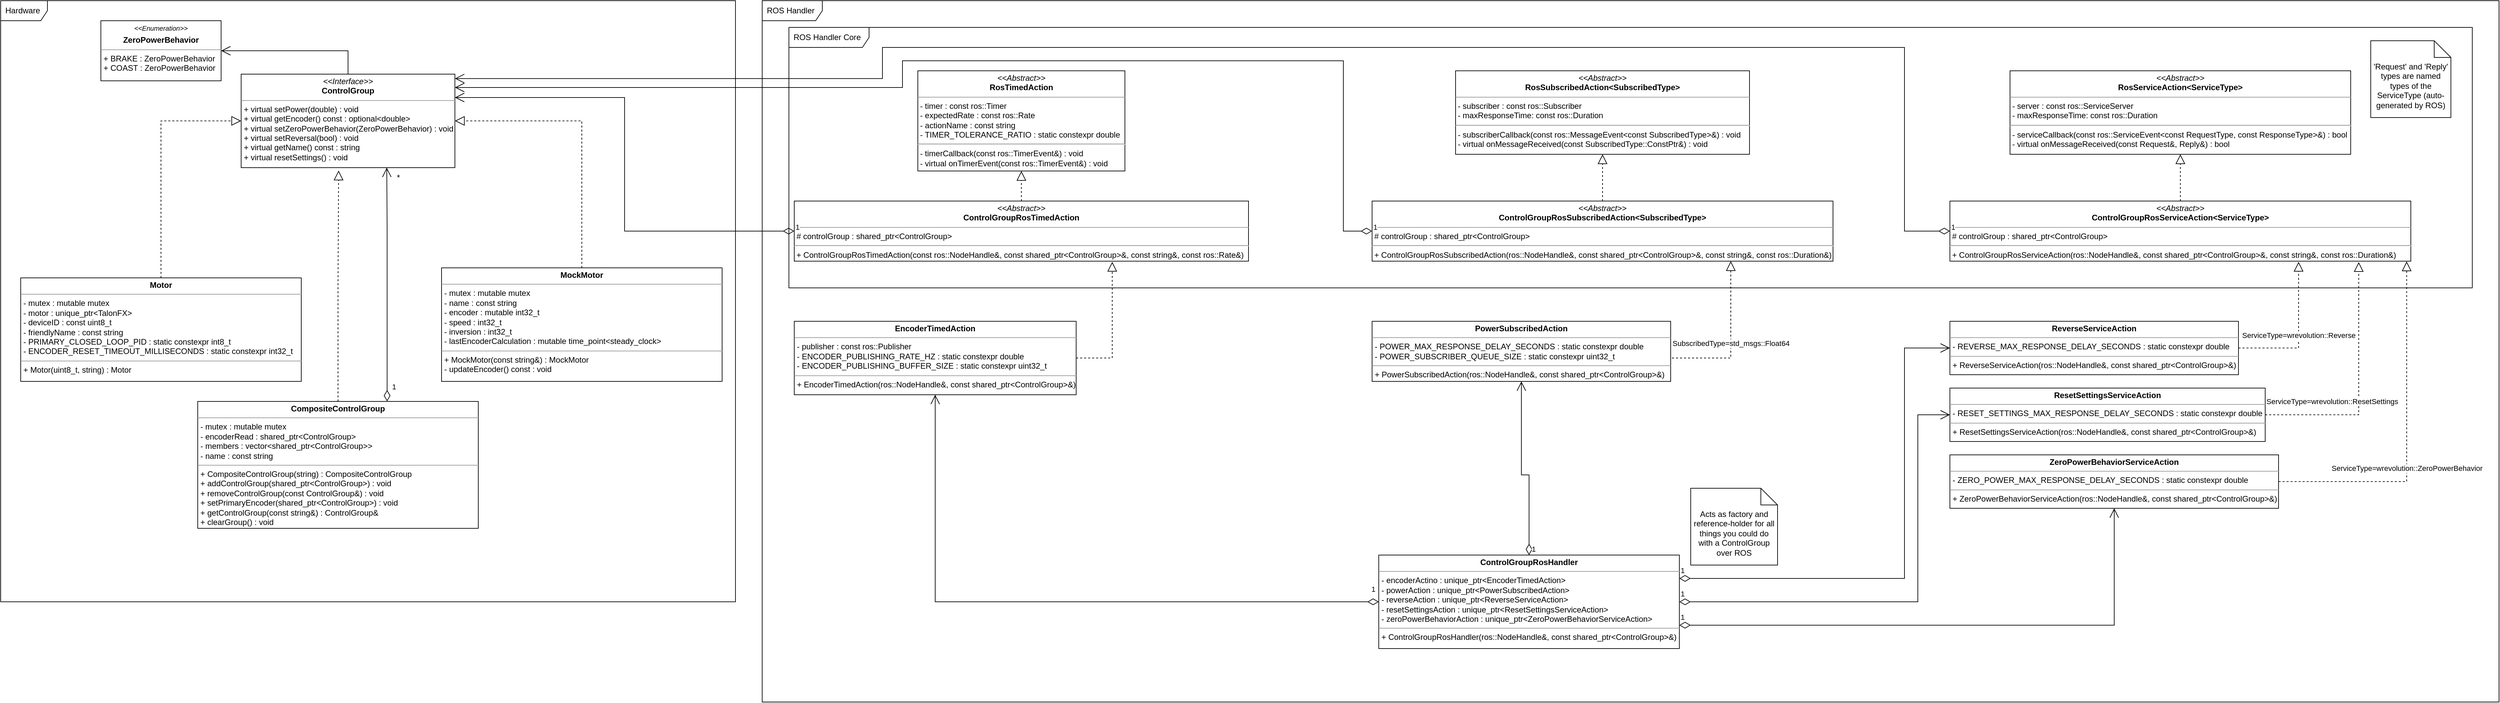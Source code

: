<mxfile version="20.7.4" type="device"><diagram id="C5RBs43oDa-KdzZeNtuy" name="Architecture"><mxGraphModel dx="5607" dy="2813" grid="1" gridSize="10" guides="1" tooltips="1" connect="1" arrows="1" fold="1" page="1" pageScale="1" pageWidth="827" pageHeight="1169" math="0" shadow="0"><root><mxCell id="WIyWlLk6GJQsqaUBKTNV-0"/><mxCell id="WIyWlLk6GJQsqaUBKTNV-1" parent="WIyWlLk6GJQsqaUBKTNV-0"/><mxCell id="rG32emCTbALxi14krCVD-13" value="ROS Handler" style="shape=umlFrame;whiteSpace=wrap;html=1;width=90;height=30;boundedLbl=1;verticalAlign=middle;align=left;spacingLeft=5;" vertex="1" parent="WIyWlLk6GJQsqaUBKTNV-1"><mxGeometry x="920" y="30" width="2600" height="1050" as="geometry"/></mxCell><mxCell id="rG32emCTbALxi14krCVD-15" value="ROS Handler Core" style="shape=umlFrame;whiteSpace=wrap;html=1;width=120;height=30;boundedLbl=1;verticalAlign=middle;align=left;spacingLeft=5;" vertex="1" parent="WIyWlLk6GJQsqaUBKTNV-1"><mxGeometry x="960" y="70" width="2520" height="390" as="geometry"/></mxCell><mxCell id="rG32emCTbALxi14krCVD-12" value="Hardware" style="shape=umlFrame;whiteSpace=wrap;html=1;width=70;height=30;boundedLbl=1;verticalAlign=middle;align=left;spacingLeft=5;" vertex="1" parent="WIyWlLk6GJQsqaUBKTNV-1"><mxGeometry x="-220" y="30" width="1100" height="900" as="geometry"/></mxCell><mxCell id="tRn7_lSxF3uW9ovpzH3v-5" value="&lt;p style=&quot;margin:0px;margin-top:4px;text-align:center;&quot;&gt;&lt;i&gt;&amp;lt;&amp;lt;Interface&amp;gt;&amp;gt;&lt;/i&gt;&lt;br&gt;&lt;b&gt;ControlGroup&lt;/b&gt;&lt;/p&gt;&lt;hr size=&quot;1&quot;&gt;&lt;p style=&quot;margin:0px;margin-left:4px;&quot;&gt;+ virtual setPower(double) : void&lt;/p&gt;&lt;p style=&quot;margin:0px;margin-left:4px;&quot;&gt;+ virtual getEncoder() const : optional&amp;lt;double&amp;gt;&lt;/p&gt;&lt;p style=&quot;margin:0px;margin-left:4px;&quot;&gt;+ virtual setZeroPowerBehavior(ZeroPowerBehavior) : void&lt;/p&gt;&lt;p style=&quot;margin:0px;margin-left:4px;&quot;&gt;+ virtual setReversal(bool) : void&lt;/p&gt;&lt;p style=&quot;margin:0px;margin-left:4px;&quot;&gt;+ virtual getName() const : string&lt;/p&gt;&lt;p style=&quot;margin:0px;margin-left:4px;&quot;&gt;+ virtual resetSettings() : void&lt;/p&gt;" style="verticalAlign=top;align=left;overflow=fill;fontSize=12;fontFamily=Helvetica;html=1;" parent="WIyWlLk6GJQsqaUBKTNV-1" vertex="1"><mxGeometry x="140" y="140" width="320" height="140" as="geometry"/></mxCell><mxCell id="tRn7_lSxF3uW9ovpzH3v-7" value="&lt;p style=&quot;margin:0px;margin-top:4px;text-align:center;&quot;&gt;&lt;span style=&quot;font-size: 10px;&quot;&gt;&lt;i&gt;&amp;lt;&amp;lt;Enumeration&amp;gt;&amp;gt;&lt;/i&gt;&lt;/span&gt;&lt;/p&gt;&lt;p style=&quot;margin:0px;margin-top:4px;text-align:center;&quot;&gt;&lt;b&gt;ZeroPowerBehavior&lt;/b&gt;&lt;/p&gt;&lt;hr size=&quot;1&quot;&gt;&lt;p style=&quot;margin:0px;margin-left:4px;&quot;&gt;+ BRAKE : ZeroPowerBehavior&lt;/p&gt;&lt;p style=&quot;margin:0px;margin-left:4px;&quot;&gt;+ COAST : ZeroPowerBehavior&lt;/p&gt;" style="verticalAlign=top;align=left;overflow=fill;fontSize=12;fontFamily=Helvetica;html=1;" parent="WIyWlLk6GJQsqaUBKTNV-1" vertex="1"><mxGeometry x="-70" y="60" width="180" height="90" as="geometry"/></mxCell><mxCell id="tRn7_lSxF3uW9ovpzH3v-8" value="&lt;p style=&quot;margin:0px;margin-top:4px;text-align:center;&quot;&gt;&lt;b&gt;Motor&lt;/b&gt;&lt;/p&gt;&lt;hr size=&quot;1&quot;&gt;&lt;p style=&quot;margin:0px;margin-left:4px;&quot;&gt;- mutex : mutable mutex&lt;/p&gt;&lt;p style=&quot;margin:0px;margin-left:4px;&quot;&gt;- motor : unique_ptr&amp;lt;TalonFX&amp;gt;&lt;/p&gt;&lt;p style=&quot;margin:0px;margin-left:4px;&quot;&gt;- deviceID : const uint8_t&lt;/p&gt;&lt;p style=&quot;margin:0px;margin-left:4px;&quot;&gt;- friendlyName : const string&lt;/p&gt;&lt;p style=&quot;margin:0px;margin-left:4px;&quot;&gt;- PRIMARY_CLOSED_LOOP_PID : static constexpr int8_t&lt;/p&gt;&lt;p style=&quot;margin:0px;margin-left:4px;&quot;&gt;- ENCODER_RESET_TIMEOUT_MILLISECONDS : static constexpr int32_t&lt;/p&gt;&lt;hr size=&quot;1&quot;&gt;&lt;p style=&quot;margin:0px;margin-left:4px;&quot;&gt;+ Motor(uint8_t, string) : Motor&lt;/p&gt;" style="verticalAlign=top;align=left;overflow=fill;fontSize=12;fontFamily=Helvetica;html=1;" parent="WIyWlLk6GJQsqaUBKTNV-1" vertex="1"><mxGeometry x="-190" y="445" width="420" height="155" as="geometry"/></mxCell><mxCell id="tRn7_lSxF3uW9ovpzH3v-9" value="" style="endArrow=block;dashed=1;endFill=0;endSize=12;html=1;rounded=0;exitX=0.5;exitY=0;exitDx=0;exitDy=0;entryX=0;entryY=0.5;entryDx=0;entryDy=0;edgeStyle=orthogonalEdgeStyle;" parent="WIyWlLk6GJQsqaUBKTNV-1" source="tRn7_lSxF3uW9ovpzH3v-8" target="tRn7_lSxF3uW9ovpzH3v-5" edge="1"><mxGeometry width="160" relative="1" as="geometry"><mxPoint x="310" y="300" as="sourcePoint"/><mxPoint x="470" y="300" as="targetPoint"/></mxGeometry></mxCell><mxCell id="tRn7_lSxF3uW9ovpzH3v-10" value="&lt;p style=&quot;margin:0px;margin-top:4px;text-align:center;&quot;&gt;&lt;b&gt;CompositeControlGroup&lt;/b&gt;&lt;/p&gt;&lt;hr size=&quot;1&quot;&gt;&lt;p style=&quot;margin:0px;margin-left:4px;&quot;&gt;- mutex : mutable mutex&lt;/p&gt;&lt;p style=&quot;margin:0px;margin-left:4px;&quot;&gt;- encoderRead : shared_ptr&amp;lt;ControlGroup&amp;gt;&lt;br&gt;&lt;/p&gt;&lt;p style=&quot;margin:0px;margin-left:4px;&quot;&gt;- members : vector&amp;lt;shared_ptr&amp;lt;ControlGroup&amp;gt;&amp;gt;&lt;/p&gt;&lt;p style=&quot;margin:0px;margin-left:4px;&quot;&gt;- name : const string&lt;/p&gt;&lt;hr size=&quot;1&quot;&gt;&lt;p style=&quot;margin:0px;margin-left:4px;&quot;&gt;+ CompositeControlGroup(string) : CompositeControlGroup&lt;/p&gt;&lt;p style=&quot;margin:0px;margin-left:4px;&quot;&gt;+ addControlGroup(shared_ptr&amp;lt;ControlGroup&amp;gt;) : void&lt;/p&gt;&lt;p style=&quot;margin:0px;margin-left:4px;&quot;&gt;+ removeControlGroup(const ControlGroup&amp;amp;) : void&lt;/p&gt;&lt;p style=&quot;margin:0px;margin-left:4px;&quot;&gt;+ setPrimaryEncoder(shared_ptr&amp;lt;ControlGroup&amp;gt;) : void&lt;/p&gt;&lt;p style=&quot;margin:0px;margin-left:4px;&quot;&gt;+ getControlGroup(const string&amp;amp;) : ControlGroup&amp;amp;&lt;/p&gt;&lt;p style=&quot;margin:0px;margin-left:4px;&quot;&gt;+ clearGroup() : void&lt;/p&gt;" style="verticalAlign=top;align=left;overflow=fill;fontSize=12;fontFamily=Helvetica;html=1;" parent="WIyWlLk6GJQsqaUBKTNV-1" vertex="1"><mxGeometry x="75" y="630" width="420" height="190" as="geometry"/></mxCell><mxCell id="tRn7_lSxF3uW9ovpzH3v-13" value="" style="endArrow=block;dashed=1;endFill=0;endSize=12;html=1;rounded=0;exitX=0.5;exitY=0;exitDx=0;exitDy=0;entryX=0.456;entryY=1.031;entryDx=0;entryDy=0;edgeStyle=orthogonalEdgeStyle;entryPerimeter=0;" parent="WIyWlLk6GJQsqaUBKTNV-1" source="tRn7_lSxF3uW9ovpzH3v-10" target="tRn7_lSxF3uW9ovpzH3v-5" edge="1"><mxGeometry width="160" relative="1" as="geometry"><mxPoint x="150" y="300" as="sourcePoint"/><mxPoint x="290" y="280" as="targetPoint"/></mxGeometry></mxCell><mxCell id="tRn7_lSxF3uW9ovpzH3v-14" value="1" style="endArrow=open;html=1;endSize=12;startArrow=diamondThin;startSize=14;startFill=0;edgeStyle=orthogonalEdgeStyle;align=left;verticalAlign=bottom;rounded=0;exitX=0.675;exitY=-0.001;exitDx=0;exitDy=0;exitPerimeter=0;" parent="WIyWlLk6GJQsqaUBKTNV-1" source="tRn7_lSxF3uW9ovpzH3v-10" target="tRn7_lSxF3uW9ovpzH3v-5" edge="1"><mxGeometry x="-0.927" y="-5" relative="1" as="geometry"><mxPoint x="150" y="300" as="sourcePoint"/><mxPoint x="310" y="300" as="targetPoint"/><Array as="points"><mxPoint x="358" y="370"/><mxPoint x="358" y="370"/></Array><mxPoint as="offset"/></mxGeometry></mxCell><mxCell id="tRn7_lSxF3uW9ovpzH3v-17" value="*" style="text;html=1;resizable=0;autosize=1;align=center;verticalAlign=middle;points=[];fillColor=none;strokeColor=none;rounded=0;" parent="WIyWlLk6GJQsqaUBKTNV-1" vertex="1"><mxGeometry x="360" y="280" width="30" height="30" as="geometry"/></mxCell><mxCell id="tRn7_lSxF3uW9ovpzH3v-22" value="&lt;p style=&quot;margin:0px;margin-top:4px;text-align:center;&quot;&gt;&lt;b&gt;MockMotor&lt;/b&gt;&lt;/p&gt;&lt;hr size=&quot;1&quot;&gt;&lt;p style=&quot;margin:0px;margin-left:4px;&quot;&gt;- mutex : mutable mutex&lt;/p&gt;&lt;p style=&quot;margin:0px;margin-left:4px;&quot;&gt;- name : const string&lt;/p&gt;&lt;p style=&quot;margin:0px;margin-left:4px;&quot;&gt;- encoder : mutable int32_t&lt;/p&gt;&lt;p style=&quot;margin:0px;margin-left:4px;&quot;&gt;- speed : int32_t&lt;/p&gt;&lt;p style=&quot;margin:0px;margin-left:4px;&quot;&gt;- inversion : int32_t&lt;/p&gt;&lt;p style=&quot;margin:0px;margin-left:4px;&quot;&gt;- lastEncoderCalculation : mutable time_point&amp;lt;steady_clock&amp;gt;&lt;/p&gt;&lt;hr size=&quot;1&quot;&gt;&lt;p style=&quot;margin:0px;margin-left:4px;&quot;&gt;+ MockMotor(const string&amp;amp;) : MockMotor&lt;/p&gt;&lt;p style=&quot;margin:0px;margin-left:4px;&quot;&gt;- updateEncoder() const : void&lt;/p&gt;" style="verticalAlign=top;align=left;overflow=fill;fontSize=12;fontFamily=Helvetica;html=1;" parent="WIyWlLk6GJQsqaUBKTNV-1" vertex="1"><mxGeometry x="440" y="430" width="420" height="170" as="geometry"/></mxCell><mxCell id="tRn7_lSxF3uW9ovpzH3v-23" value="" style="endArrow=block;dashed=1;endFill=0;endSize=12;html=1;rounded=0;exitX=0.5;exitY=0;exitDx=0;exitDy=0;entryX=1;entryY=0.5;entryDx=0;entryDy=0;edgeStyle=orthogonalEdgeStyle;jumpStyle=arc;jumpSize=10;" parent="WIyWlLk6GJQsqaUBKTNV-1" source="tRn7_lSxF3uW9ovpzH3v-22" target="tRn7_lSxF3uW9ovpzH3v-5" edge="1"><mxGeometry width="160" relative="1" as="geometry"><mxPoint x="760" y="340" as="sourcePoint"/><mxPoint x="920" y="340" as="targetPoint"/></mxGeometry></mxCell><mxCell id="tRn7_lSxF3uW9ovpzH3v-24" value="" style="endArrow=open;endFill=1;endSize=12;html=1;rounded=0;jumpStyle=arc;jumpSize=10;exitX=0.5;exitY=0;exitDx=0;exitDy=0;entryX=1;entryY=0.5;entryDx=0;entryDy=0;edgeStyle=orthogonalEdgeStyle;" parent="WIyWlLk6GJQsqaUBKTNV-1" source="tRn7_lSxF3uW9ovpzH3v-5" target="tRn7_lSxF3uW9ovpzH3v-7" edge="1"><mxGeometry width="160" relative="1" as="geometry"><mxPoint x="150" y="200" as="sourcePoint"/><mxPoint x="310" y="200" as="targetPoint"/></mxGeometry></mxCell><mxCell id="tRn7_lSxF3uW9ovpzH3v-25" value="&lt;p style=&quot;margin:0px;margin-top:4px;text-align:center;&quot;&gt;&lt;i&gt;&amp;lt;&amp;lt;Abstract&amp;gt;&amp;gt;&lt;/i&gt;&lt;br&gt;&lt;b&gt;RosTimedAction&lt;/b&gt;&lt;/p&gt;&lt;hr size=&quot;1&quot;&gt;&amp;nbsp;- timer : const ros::Timer&lt;br&gt;&amp;nbsp;- expectedRate : const ros::Rate&lt;br&gt;&amp;nbsp;- actionName : const string&lt;br&gt;&amp;nbsp;- TIMER_TOLERANCE_RATIO : static constexpr double&lt;br&gt;&lt;hr&gt;&amp;nbsp;- timerCallback(const ros::TimerEvent&amp;amp;) : void&lt;br&gt;&amp;nbsp;- virtual onTimerEvent(const ros::TimerEvent&amp;amp;) : void" style="verticalAlign=top;align=left;overflow=fill;fontSize=12;fontFamily=Helvetica;html=1;" parent="WIyWlLk6GJQsqaUBKTNV-1" vertex="1"><mxGeometry x="1153" y="135" width="310" height="150" as="geometry"/></mxCell><mxCell id="rG32emCTbALxi14krCVD-0" value="&lt;p style=&quot;margin:0px;margin-top:4px;text-align:center;&quot;&gt;&lt;i&gt;&amp;lt;&amp;lt;Abstract&amp;gt;&amp;gt;&lt;/i&gt;&lt;br&gt;&lt;b&gt;RosSubscribedAction&amp;lt;SubscribedType&amp;gt;&lt;/b&gt;&lt;/p&gt;&lt;hr size=&quot;1&quot;&gt;&amp;nbsp;- subscriber : const ros::Subscriber&lt;br&gt;&amp;nbsp;- maxResponseTime: const ros::Duration&lt;br&gt;&lt;hr&gt;&amp;nbsp;- subscriberCallback(const ros::MessageEvent&amp;lt;const SubscribedType&amp;gt;&amp;amp;) : void&lt;br&gt;&amp;nbsp;- virtual onMessageReceived(const SubscribedType::ConstPtr&amp;amp;) : void" style="verticalAlign=top;align=left;overflow=fill;fontSize=12;fontFamily=Helvetica;html=1;" vertex="1" parent="WIyWlLk6GJQsqaUBKTNV-1"><mxGeometry x="1958" y="135" width="440" height="125" as="geometry"/></mxCell><mxCell id="rG32emCTbALxi14krCVD-1" value="&lt;p style=&quot;margin:0px;margin-top:4px;text-align:center;&quot;&gt;&lt;i&gt;&amp;lt;&amp;lt;Abstract&amp;gt;&amp;gt;&lt;/i&gt;&lt;br&gt;&lt;b&gt;RosServiceAction&amp;lt;ServiceType&amp;gt;&lt;/b&gt;&lt;/p&gt;&lt;hr size=&quot;1&quot;&gt;&amp;nbsp;- server : const ros::ServiceServer&lt;br&gt;&amp;nbsp;- maxResponseTime: const ros::Duration&lt;br&gt;&lt;hr&gt;&amp;nbsp;- serviceCallback(const ros::ServiceEvent&amp;lt;const RequestType, const ResponseType&amp;gt;&amp;amp;) : bool&lt;br&gt;&amp;nbsp;- virtual onMessageReceived(const Request&amp;amp;, Reply&amp;amp;) : bool" style="verticalAlign=top;align=left;overflow=fill;fontSize=12;fontFamily=Helvetica;html=1;" vertex="1" parent="WIyWlLk6GJQsqaUBKTNV-1"><mxGeometry x="2788" y="135" width="510" height="125" as="geometry"/></mxCell><mxCell id="rG32emCTbALxi14krCVD-3" value="" style="endArrow=block;dashed=1;endFill=0;endSize=12;html=1;rounded=0;exitX=0.5;exitY=0;exitDx=0;exitDy=0;entryX=0.5;entryY=1;entryDx=0;entryDy=0;" edge="1" parent="WIyWlLk6GJQsqaUBKTNV-1" source="rG32emCTbALxi14krCVD-5" target="tRn7_lSxF3uW9ovpzH3v-25"><mxGeometry width="160" relative="1" as="geometry"><mxPoint x="993" y="330" as="sourcePoint"/><mxPoint x="1153" y="330" as="targetPoint"/></mxGeometry></mxCell><mxCell id="rG32emCTbALxi14krCVD-5" value="&lt;p style=&quot;margin:0px;margin-top:4px;text-align:center;&quot;&gt;&lt;i&gt;&amp;lt;&amp;lt;Abstract&amp;gt;&amp;gt;&lt;/i&gt;&lt;br&gt;&lt;b&gt;ControlGroupRosTimedAction&lt;/b&gt;&lt;/p&gt;&lt;hr size=&quot;1&quot;&gt;&amp;nbsp;# controlGroup : shared_ptr&amp;lt;ControlGroup&amp;gt;&lt;br&gt;&lt;hr&gt;&amp;nbsp;+ ControlGroupRosTimedAction(const ros::NodeHandle&amp;amp;, const shared_ptr&amp;lt;ControlGroup&amp;gt;&amp;amp;, const string&amp;amp;, const ros::Rate&amp;amp;)" style="verticalAlign=top;align=left;overflow=fill;fontSize=12;fontFamily=Helvetica;html=1;" vertex="1" parent="WIyWlLk6GJQsqaUBKTNV-1"><mxGeometry x="968" y="330" width="680" height="90" as="geometry"/></mxCell><mxCell id="rG32emCTbALxi14krCVD-6" value="&lt;p style=&quot;margin:0px;margin-top:4px;text-align:center;&quot;&gt;&lt;i&gt;&amp;lt;&amp;lt;Abstract&amp;gt;&amp;gt;&lt;/i&gt;&lt;br&gt;&lt;b&gt;ControlGroupRosSubscribedAction&amp;lt;SubscribedType&amp;gt;&lt;/b&gt;&lt;/p&gt;&lt;hr size=&quot;1&quot;&gt;&amp;nbsp;# controlGroup : shared_ptr&amp;lt;ControlGroup&amp;gt;&lt;br&gt;&lt;hr&gt;&amp;nbsp;+ ControlGroupRosSubscribedAction(ros::NodeHandle&amp;amp;, const shared_ptr&amp;lt;ControlGroup&amp;gt;&amp;amp;, const string&amp;amp;, const ros::Duration&amp;amp;)" style="verticalAlign=top;align=left;overflow=fill;fontSize=12;fontFamily=Helvetica;html=1;" vertex="1" parent="WIyWlLk6GJQsqaUBKTNV-1"><mxGeometry x="1833" y="330" width="690" height="90" as="geometry"/></mxCell><mxCell id="rG32emCTbALxi14krCVD-7" value="" style="endArrow=block;dashed=1;endFill=0;endSize=12;html=1;rounded=0;exitX=0.5;exitY=0;exitDx=0;exitDy=0;entryX=0.5;entryY=1;entryDx=0;entryDy=0;" edge="1" parent="WIyWlLk6GJQsqaUBKTNV-1" source="rG32emCTbALxi14krCVD-6" target="rG32emCTbALxi14krCVD-0"><mxGeometry width="160" relative="1" as="geometry"><mxPoint x="1673" y="340" as="sourcePoint"/><mxPoint x="1673" y="295" as="targetPoint"/></mxGeometry></mxCell><mxCell id="rG32emCTbALxi14krCVD-8" value="&lt;p style=&quot;margin:0px;margin-top:4px;text-align:center;&quot;&gt;&lt;i&gt;&amp;lt;&amp;lt;Abstract&amp;gt;&amp;gt;&lt;/i&gt;&lt;br&gt;&lt;b&gt;ControlGroupRosServiceAction&amp;lt;ServiceType&amp;gt;&lt;/b&gt;&lt;/p&gt;&lt;hr size=&quot;1&quot;&gt;&amp;nbsp;# controlGroup : shared_ptr&amp;lt;ControlGroup&amp;gt;&lt;br&gt;&lt;hr&gt;&amp;nbsp;+ ControlGroupRosServiceAction(ros::NodeHandle&amp;amp;, const shared_ptr&amp;lt;ControlGroup&amp;gt;&amp;amp;, const string&amp;amp;, const ros::Duration&amp;amp;)" style="verticalAlign=top;align=left;overflow=fill;fontSize=12;fontFamily=Helvetica;html=1;" vertex="1" parent="WIyWlLk6GJQsqaUBKTNV-1"><mxGeometry x="2698" y="330" width="690" height="90" as="geometry"/></mxCell><mxCell id="rG32emCTbALxi14krCVD-9" value="'Request' and 'Reply' types are named types of the ServiceType (auto-generated by ROS)" style="shape=note2;boundedLbl=1;whiteSpace=wrap;html=1;size=25;verticalAlign=top;align=center;" vertex="1" parent="WIyWlLk6GJQsqaUBKTNV-1"><mxGeometry x="3328" y="90" width="120" height="115" as="geometry"/></mxCell><mxCell id="rG32emCTbALxi14krCVD-10" value="" style="endArrow=block;dashed=1;endFill=0;endSize=12;html=1;rounded=0;exitX=0.5;exitY=0;exitDx=0;exitDy=0;entryX=0.5;entryY=1;entryDx=0;entryDy=0;" edge="1" parent="WIyWlLk6GJQsqaUBKTNV-1" source="rG32emCTbALxi14krCVD-8" target="rG32emCTbALxi14krCVD-1"><mxGeometry x="-1" y="-604" width="160" relative="1" as="geometry"><mxPoint x="2498" y="440" as="sourcePoint"/><mxPoint x="2498" y="270" as="targetPoint"/><mxPoint x="-4" y="70" as="offset"/></mxGeometry></mxCell><mxCell id="rG32emCTbALxi14krCVD-20" value="&lt;p style=&quot;margin:0px;margin-top:4px;text-align:center;&quot;&gt;&lt;b&gt;EncoderTimedAction&lt;/b&gt;&lt;/p&gt;&lt;hr size=&quot;1&quot;&gt;&lt;p style=&quot;margin:0px;margin-left:4px;&quot;&gt;- publisher : const ros::Publisher&lt;br&gt;&lt;/p&gt;&lt;p style=&quot;margin:0px;margin-left:4px;&quot;&gt;- ENCODER_PUBLISHING_RATE_HZ : static constexpr double&lt;/p&gt;&lt;p style=&quot;margin:0px;margin-left:4px;&quot;&gt;- ENCODER_PUBLISHING_BUFFER_SIZE : static constexpr uint32_t&lt;/p&gt;&lt;hr size=&quot;1&quot;&gt;&lt;p style=&quot;margin:0px;margin-left:4px;&quot;&gt;+ EncoderTimedAction(ros::NodeHandle&amp;amp;, const shared_ptr&amp;lt;ControlGroup&amp;gt;&amp;amp;)&lt;/p&gt;" style="verticalAlign=top;align=left;overflow=fill;fontSize=12;fontFamily=Helvetica;html=1;" vertex="1" parent="WIyWlLk6GJQsqaUBKTNV-1"><mxGeometry x="968" y="510" width="422" height="110" as="geometry"/></mxCell><mxCell id="rG32emCTbALxi14krCVD-22" value="" style="endArrow=block;dashed=1;endFill=0;endSize=12;html=1;rounded=0;exitX=1;exitY=0.5;exitDx=0;exitDy=0;entryX=0.7;entryY=1.011;entryDx=0;entryDy=0;entryPerimeter=0;edgeStyle=orthogonalEdgeStyle;" edge="1" parent="WIyWlLk6GJQsqaUBKTNV-1" source="rG32emCTbALxi14krCVD-20" target="rG32emCTbALxi14krCVD-5"><mxGeometry width="160" relative="1" as="geometry"><mxPoint x="1318" y="340" as="sourcePoint"/><mxPoint x="1318" y="295" as="targetPoint"/></mxGeometry></mxCell><mxCell id="rG32emCTbALxi14krCVD-23" value="&lt;p style=&quot;margin:0px;margin-top:4px;text-align:center;&quot;&gt;&lt;b&gt;PowerSubscribedAction&lt;/b&gt;&lt;/p&gt;&lt;hr size=&quot;1&quot;&gt;&lt;p style=&quot;margin:0px;margin-left:4px;&quot;&gt;&lt;span style=&quot;background-color: initial;&quot;&gt;- POWER_MAX_RESPONSE_DELAY_SECONDS : static constexpr double&lt;/span&gt;&lt;br&gt;&lt;/p&gt;&lt;p style=&quot;margin:0px;margin-left:4px;&quot;&gt;- POWER_SUBSCRIBER_QUEUE_SIZE : static constexpr uint32_t&lt;/p&gt;&lt;hr size=&quot;1&quot;&gt;&lt;p style=&quot;margin:0px;margin-left:4px;&quot;&gt;+ PowerSubscribedAction(ros::NodeHandle&amp;amp;, const shared_ptr&amp;lt;ControlGroup&amp;gt;&amp;amp;)&lt;/p&gt;" style="verticalAlign=top;align=left;overflow=fill;fontSize=12;fontFamily=Helvetica;html=1;" vertex="1" parent="WIyWlLk6GJQsqaUBKTNV-1"><mxGeometry x="1833" y="510" width="447" height="90" as="geometry"/></mxCell><mxCell id="rG32emCTbALxi14krCVD-24" value="SubscribedType=std_msgs::Float64" style="endArrow=block;dashed=1;endFill=0;endSize=12;html=1;rounded=0;exitX=1;exitY=0.5;exitDx=0;exitDy=0;edgeStyle=orthogonalEdgeStyle;" edge="1" parent="WIyWlLk6GJQsqaUBKTNV-1" source="rG32emCTbALxi14krCVD-23"><mxGeometry width="160" relative="1" as="geometry"><mxPoint x="1400" y="575" as="sourcePoint"/><mxPoint x="2370" y="420" as="targetPoint"/><Array as="points"><mxPoint x="2280" y="565"/><mxPoint x="2370" y="565"/><mxPoint x="2370" y="420"/></Array></mxGeometry></mxCell><mxCell id="rG32emCTbALxi14krCVD-26" value="&lt;p style=&quot;margin:0px;margin-top:4px;text-align:center;&quot;&gt;&lt;b&gt;ZeroPowerBehaviorServiceAction&lt;/b&gt;&lt;/p&gt;&lt;hr size=&quot;1&quot;&gt;&lt;p style=&quot;margin:0px;margin-left:4px;&quot;&gt;&lt;span style=&quot;background-color: initial;&quot;&gt;- ZERO_POWER_MAX_RESPONSE_DELAY_SECONDS : static constexpr double&lt;/span&gt;&lt;/p&gt;&lt;hr size=&quot;1&quot;&gt;&lt;p style=&quot;margin:0px;margin-left:4px;&quot;&gt;+&amp;nbsp;&lt;span style=&quot;border-color: var(--border-color); text-align: center;&quot;&gt;ZeroPowerBehaviorServiceAction&lt;/span&gt;(ros::NodeHandle&amp;amp;, const shared_ptr&amp;lt;ControlGroup&amp;gt;&amp;amp;)&lt;/p&gt;" style="verticalAlign=top;align=left;overflow=fill;fontSize=12;fontFamily=Helvetica;html=1;" vertex="1" parent="WIyWlLk6GJQsqaUBKTNV-1"><mxGeometry x="2698" y="710" width="492" height="80" as="geometry"/></mxCell><mxCell id="rG32emCTbALxi14krCVD-27" value="&lt;p style=&quot;margin:0px;margin-top:4px;text-align:center;&quot;&gt;&lt;b&gt;ResetSettingsServiceAction&lt;/b&gt;&lt;/p&gt;&lt;hr size=&quot;1&quot;&gt;&lt;p style=&quot;margin:0px;margin-left:4px;&quot;&gt;&lt;span style=&quot;background-color: initial;&quot;&gt;- RESET_SETTINGS_MAX_RESPONSE_DELAY_SECONDS : static constexpr double&lt;/span&gt;&lt;/p&gt;&lt;hr size=&quot;1&quot;&gt;&lt;p style=&quot;margin:0px;margin-left:4px;&quot;&gt;+&amp;nbsp;&lt;span style=&quot;border-color: var(--border-color); text-align: center;&quot;&gt;ResetSettingsServiceAction&lt;/span&gt;(ros::NodeHandle&amp;amp;, const shared_ptr&amp;lt;ControlGroup&amp;gt;&amp;amp;)&lt;/p&gt;" style="verticalAlign=top;align=left;overflow=fill;fontSize=12;fontFamily=Helvetica;html=1;" vertex="1" parent="WIyWlLk6GJQsqaUBKTNV-1"><mxGeometry x="2698" y="610" width="472" height="80" as="geometry"/></mxCell><mxCell id="rG32emCTbALxi14krCVD-28" value="&lt;p style=&quot;margin:0px;margin-top:4px;text-align:center;&quot;&gt;&lt;b&gt;ReverseServiceAction&lt;/b&gt;&lt;/p&gt;&lt;hr size=&quot;1&quot;&gt;&lt;p style=&quot;margin:0px;margin-left:4px;&quot;&gt;&lt;span style=&quot;background-color: initial;&quot;&gt;- REVERSE_MAX_RESPONSE_DELAY_SECONDS : static constexpr double&lt;/span&gt;&lt;/p&gt;&lt;hr size=&quot;1&quot;&gt;&lt;p style=&quot;margin:0px;margin-left:4px;&quot;&gt;+&amp;nbsp;&lt;span style=&quot;border-color: var(--border-color); text-align: center;&quot;&gt;ReverseServiceAction&lt;/span&gt;(ros::NodeHandle&amp;amp;, const shared_ptr&amp;lt;ControlGroup&amp;gt;&amp;amp;)&lt;/p&gt;" style="verticalAlign=top;align=left;overflow=fill;fontSize=12;fontFamily=Helvetica;html=1;" vertex="1" parent="WIyWlLk6GJQsqaUBKTNV-1"><mxGeometry x="2698" y="510" width="432" height="80" as="geometry"/></mxCell><mxCell id="rG32emCTbALxi14krCVD-29" value="ServiceType=wrevolution::Reverse" style="endArrow=block;dashed=1;endFill=0;endSize=12;html=1;rounded=0;exitX=1;exitY=0.5;exitDx=0;exitDy=0;edgeStyle=orthogonalEdgeStyle;" edge="1" parent="WIyWlLk6GJQsqaUBKTNV-1" source="rG32emCTbALxi14krCVD-28"><mxGeometry width="160" relative="1" as="geometry"><mxPoint x="2290" y="565" as="sourcePoint"/><mxPoint x="3220" y="421" as="targetPoint"/><Array as="points"><mxPoint x="3220" y="550"/><mxPoint x="3220" y="421"/></Array></mxGeometry></mxCell><mxCell id="rG32emCTbALxi14krCVD-30" value="ServiceType=wrevolution::ResetSettings" style="endArrow=block;dashed=1;endFill=0;endSize=12;html=1;rounded=0;exitX=1;exitY=0.5;exitDx=0;exitDy=0;edgeStyle=orthogonalEdgeStyle;entryX=0.887;entryY=1.015;entryDx=0;entryDy=0;entryPerimeter=0;" edge="1" parent="WIyWlLk6GJQsqaUBKTNV-1" source="rG32emCTbALxi14krCVD-27" target="rG32emCTbALxi14krCVD-8"><mxGeometry x="-0.458" y="20" width="160" relative="1" as="geometry"><mxPoint x="3140" y="560" as="sourcePoint"/><mxPoint x="3230" y="431" as="targetPoint"/><Array as="points"><mxPoint x="3310" y="650"/></Array><mxPoint as="offset"/></mxGeometry></mxCell><mxCell id="rG32emCTbALxi14krCVD-31" value="ServiceType=wrevolution::ZeroPowerBehavior" style="endArrow=block;dashed=1;endFill=0;endSize=12;html=1;rounded=0;exitX=1;exitY=0.5;exitDx=0;exitDy=0;edgeStyle=orthogonalEdgeStyle;entryX=0.991;entryY=1.004;entryDx=0;entryDy=0;entryPerimeter=0;" edge="1" parent="WIyWlLk6GJQsqaUBKTNV-1" source="rG32emCTbALxi14krCVD-26" target="rG32emCTbALxi14krCVD-8"><mxGeometry x="-0.188" width="160" relative="1" as="geometry"><mxPoint x="3150" y="570" as="sourcePoint"/><mxPoint x="3360" y="500" as="targetPoint"/><Array as="points"><mxPoint x="3382" y="750"/></Array><mxPoint as="offset"/></mxGeometry></mxCell><mxCell id="rG32emCTbALxi14krCVD-32" value="1" style="endArrow=open;html=1;endSize=12;startArrow=diamondThin;startSize=14;startFill=0;edgeStyle=orthogonalEdgeStyle;align=left;verticalAlign=bottom;rounded=0;entryX=1;entryY=0.25;entryDx=0;entryDy=0;exitX=0;exitY=0.5;exitDx=0;exitDy=0;" edge="1" parent="WIyWlLk6GJQsqaUBKTNV-1" source="rG32emCTbALxi14krCVD-5" target="tRn7_lSxF3uW9ovpzH3v-5"><mxGeometry x="-1" y="3" relative="1" as="geometry"><mxPoint x="1520" y="450" as="sourcePoint"/><mxPoint x="1680" y="450" as="targetPoint"/></mxGeometry></mxCell><mxCell id="rG32emCTbALxi14krCVD-33" value="1" style="endArrow=open;html=1;endSize=12;startArrow=diamondThin;startSize=14;startFill=0;edgeStyle=orthogonalEdgeStyle;align=left;verticalAlign=bottom;rounded=0;exitX=0;exitY=0.5;exitDx=0;exitDy=0;" edge="1" parent="WIyWlLk6GJQsqaUBKTNV-1" source="rG32emCTbALxi14krCVD-6"><mxGeometry x="-1" y="3" relative="1" as="geometry"><mxPoint x="978" y="385" as="sourcePoint"/><mxPoint x="460" y="160" as="targetPoint"/><Array as="points"><mxPoint x="1790" y="375"/><mxPoint x="1790" y="120"/><mxPoint x="1130" y="120"/><mxPoint x="1130" y="160"/></Array></mxGeometry></mxCell><mxCell id="rG32emCTbALxi14krCVD-34" value="1" style="endArrow=open;html=1;endSize=12;startArrow=diamondThin;startSize=14;startFill=0;edgeStyle=orthogonalEdgeStyle;align=left;verticalAlign=bottom;rounded=0;entryX=1;entryY=0.047;entryDx=0;entryDy=0;exitX=0;exitY=0.5;exitDx=0;exitDy=0;entryPerimeter=0;" edge="1" parent="WIyWlLk6GJQsqaUBKTNV-1" source="rG32emCTbALxi14krCVD-8" target="tRn7_lSxF3uW9ovpzH3v-5"><mxGeometry x="-1" y="3" relative="1" as="geometry"><mxPoint x="988" y="395" as="sourcePoint"/><mxPoint x="480" y="195" as="targetPoint"/><Array as="points"><mxPoint x="2630" y="375"/><mxPoint x="2630" y="100"/><mxPoint x="1100" y="100"/><mxPoint x="1100" y="147"/></Array></mxGeometry></mxCell><mxCell id="rG32emCTbALxi14krCVD-35" value="&lt;p style=&quot;margin:0px;margin-top:4px;text-align:center;&quot;&gt;&lt;b&gt;ControlGroupRosHandler&lt;/b&gt;&lt;/p&gt;&lt;hr size=&quot;1&quot;&gt;&lt;p style=&quot;margin:0px;margin-left:4px;&quot;&gt;- encoderActino : unique_ptr&amp;lt;EncoderTimedAction&amp;gt;&lt;br&gt;&lt;/p&gt;&lt;p style=&quot;margin:0px;margin-left:4px;&quot;&gt;- powerAction : unique_ptr&amp;lt;PowerSubscribedAction&amp;gt;&lt;/p&gt;&lt;p style=&quot;margin:0px;margin-left:4px;&quot;&gt;- reverseAction : unique_ptr&amp;lt;ReverseServiceAction&amp;gt;&lt;/p&gt;&lt;p style=&quot;margin:0px;margin-left:4px;&quot;&gt;- resetSettingsAction : unique_ptr&amp;lt;ResetSettingsServiceAction&amp;gt;&lt;/p&gt;&lt;p style=&quot;margin:0px;margin-left:4px;&quot;&gt;- zeroPowerBehaviorAction : unique_ptr&amp;lt;ZeroPowerBehaviorServiceAction&amp;gt;&lt;/p&gt;&lt;hr size=&quot;1&quot;&gt;&lt;p style=&quot;margin:0px;margin-left:4px;&quot;&gt;+ ControlGroupRosHandler(ros::NodeHandle&amp;amp;, const shared_ptr&amp;lt;ControlGroup&amp;gt;&amp;amp;)&lt;/p&gt;" style="verticalAlign=top;align=left;overflow=fill;fontSize=12;fontFamily=Helvetica;html=1;" vertex="1" parent="WIyWlLk6GJQsqaUBKTNV-1"><mxGeometry x="1843" y="860" width="450" height="140" as="geometry"/></mxCell><mxCell id="rG32emCTbALxi14krCVD-36" value="1" style="endArrow=open;html=1;endSize=12;startArrow=diamondThin;startSize=14;startFill=0;edgeStyle=orthogonalEdgeStyle;align=left;verticalAlign=bottom;rounded=0;exitX=1;exitY=0.75;exitDx=0;exitDy=0;entryX=0.5;entryY=1;entryDx=0;entryDy=0;" edge="1" parent="WIyWlLk6GJQsqaUBKTNV-1" source="rG32emCTbALxi14krCVD-35" target="rG32emCTbALxi14krCVD-26"><mxGeometry x="-1" y="3" relative="1" as="geometry"><mxPoint x="2070" y="1030" as="sourcePoint"/><mxPoint x="2230" y="1030" as="targetPoint"/></mxGeometry></mxCell><mxCell id="rG32emCTbALxi14krCVD-37" value="1" style="endArrow=open;html=1;endSize=12;startArrow=diamondThin;startSize=14;startFill=0;edgeStyle=orthogonalEdgeStyle;align=left;verticalAlign=bottom;rounded=0;exitX=1;exitY=0.5;exitDx=0;exitDy=0;entryX=0;entryY=0.5;entryDx=0;entryDy=0;" edge="1" parent="WIyWlLk6GJQsqaUBKTNV-1" source="rG32emCTbALxi14krCVD-35" target="rG32emCTbALxi14krCVD-27"><mxGeometry x="-1" y="3" relative="1" as="geometry"><mxPoint x="2303" y="975" as="sourcePoint"/><mxPoint x="2954" y="800" as="targetPoint"/><Array as="points"><mxPoint x="2650" y="930"/><mxPoint x="2650" y="650"/></Array></mxGeometry></mxCell><mxCell id="rG32emCTbALxi14krCVD-38" value="1" style="endArrow=open;html=1;endSize=12;startArrow=diamondThin;startSize=14;startFill=0;edgeStyle=orthogonalEdgeStyle;align=left;verticalAlign=bottom;rounded=0;exitX=1;exitY=0.25;exitDx=0;exitDy=0;entryX=0;entryY=0.5;entryDx=0;entryDy=0;" edge="1" parent="WIyWlLk6GJQsqaUBKTNV-1" source="rG32emCTbALxi14krCVD-35" target="rG32emCTbALxi14krCVD-28"><mxGeometry x="-1" y="3" relative="1" as="geometry"><mxPoint x="2303" y="940" as="sourcePoint"/><mxPoint x="2708" y="660" as="targetPoint"/><Array as="points"><mxPoint x="2630" y="895"/><mxPoint x="2630" y="550"/></Array></mxGeometry></mxCell><mxCell id="rG32emCTbALxi14krCVD-39" value="1" style="endArrow=open;html=1;endSize=12;startArrow=diamondThin;startSize=14;startFill=0;edgeStyle=orthogonalEdgeStyle;align=left;verticalAlign=bottom;rounded=0;exitX=0.5;exitY=0;exitDx=0;exitDy=0;entryX=0.5;entryY=1;entryDx=0;entryDy=0;" edge="1" parent="WIyWlLk6GJQsqaUBKTNV-1" source="rG32emCTbALxi14krCVD-35" target="rG32emCTbALxi14krCVD-23"><mxGeometry x="-1" y="-2" relative="1" as="geometry"><mxPoint x="2313" y="950" as="sourcePoint"/><mxPoint x="2718" y="670" as="targetPoint"/><Array as="points"><mxPoint x="2068" y="740"/><mxPoint x="2057" y="740"/></Array><mxPoint as="offset"/></mxGeometry></mxCell><mxCell id="rG32emCTbALxi14krCVD-40" value="1" style="endArrow=open;html=1;endSize=12;startArrow=diamondThin;startSize=14;startFill=0;edgeStyle=orthogonalEdgeStyle;align=left;verticalAlign=bottom;rounded=0;exitX=0;exitY=0.5;exitDx=0;exitDy=0;entryX=0.5;entryY=1;entryDx=0;entryDy=0;" edge="1" parent="WIyWlLk6GJQsqaUBKTNV-1" source="rG32emCTbALxi14krCVD-35" target="rG32emCTbALxi14krCVD-20"><mxGeometry x="-0.973" y="-10" relative="1" as="geometry"><mxPoint x="2323" y="960" as="sourcePoint"/><mxPoint x="2728" y="680" as="targetPoint"/><Array as="points"><mxPoint x="1179" y="930"/></Array><mxPoint as="offset"/></mxGeometry></mxCell><mxCell id="rG32emCTbALxi14krCVD-41" value="Acts as factory and reference-holder for all things you could do with a ControlGroup over ROS" style="shape=note2;boundedLbl=1;whiteSpace=wrap;html=1;size=25;verticalAlign=top;align=center;" vertex="1" parent="WIyWlLk6GJQsqaUBKTNV-1"><mxGeometry x="2310" y="760" width="130" height="115" as="geometry"/></mxCell></root></mxGraphModel></diagram></mxfile>